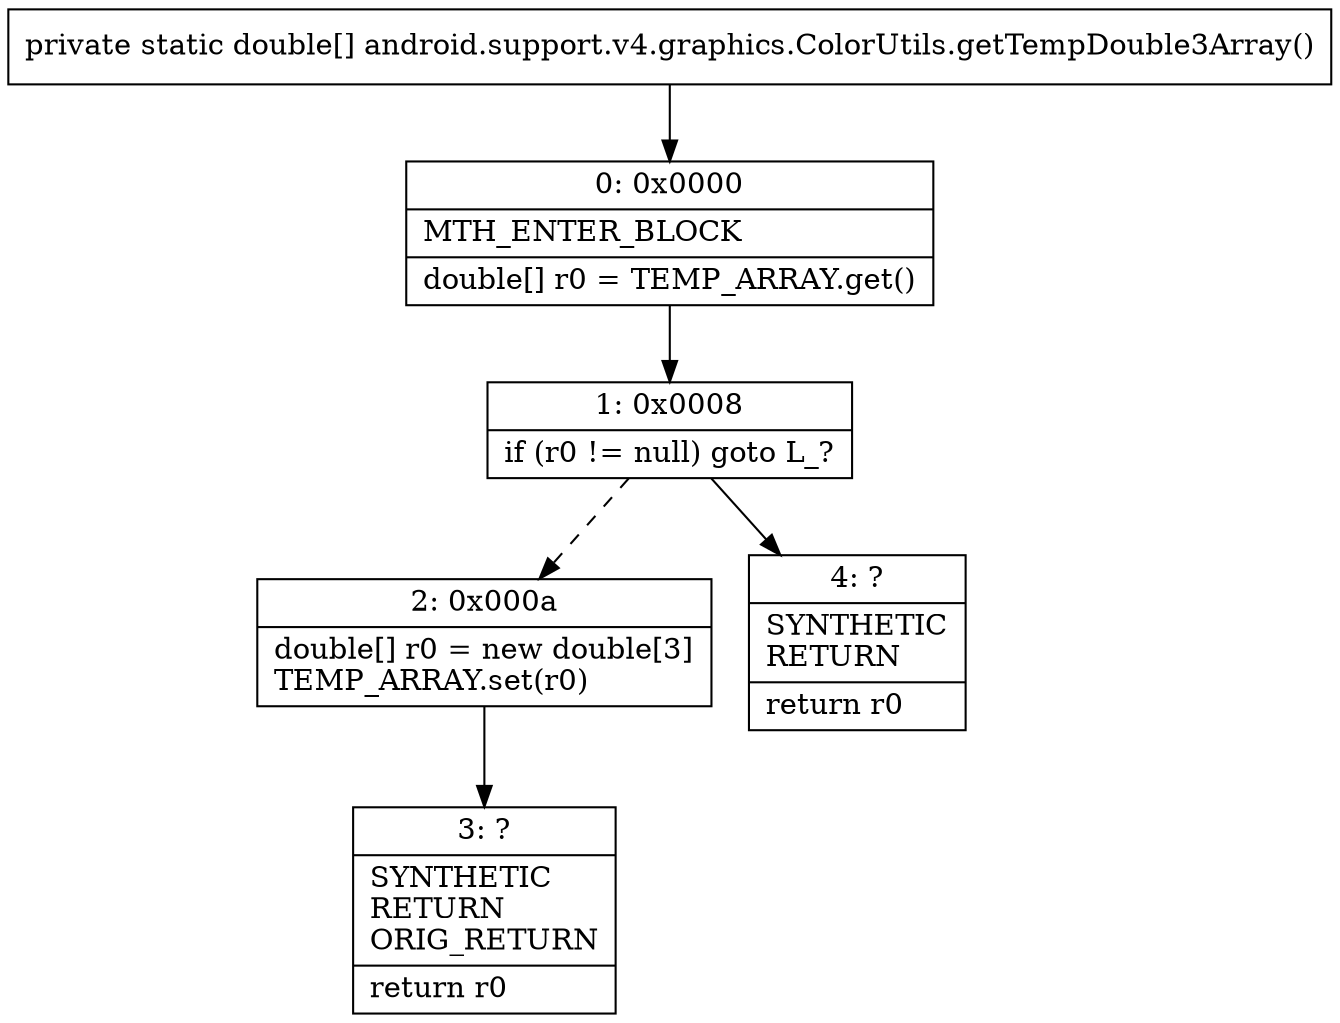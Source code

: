digraph "CFG forandroid.support.v4.graphics.ColorUtils.getTempDouble3Array()[D" {
Node_0 [shape=record,label="{0\:\ 0x0000|MTH_ENTER_BLOCK\l|double[] r0 = TEMP_ARRAY.get()\l}"];
Node_1 [shape=record,label="{1\:\ 0x0008|if (r0 != null) goto L_?\l}"];
Node_2 [shape=record,label="{2\:\ 0x000a|double[] r0 = new double[3]\lTEMP_ARRAY.set(r0)\l}"];
Node_3 [shape=record,label="{3\:\ ?|SYNTHETIC\lRETURN\lORIG_RETURN\l|return r0\l}"];
Node_4 [shape=record,label="{4\:\ ?|SYNTHETIC\lRETURN\l|return r0\l}"];
MethodNode[shape=record,label="{private static double[] android.support.v4.graphics.ColorUtils.getTempDouble3Array() }"];
MethodNode -> Node_0;
Node_0 -> Node_1;
Node_1 -> Node_2[style=dashed];
Node_1 -> Node_4;
Node_2 -> Node_3;
}

